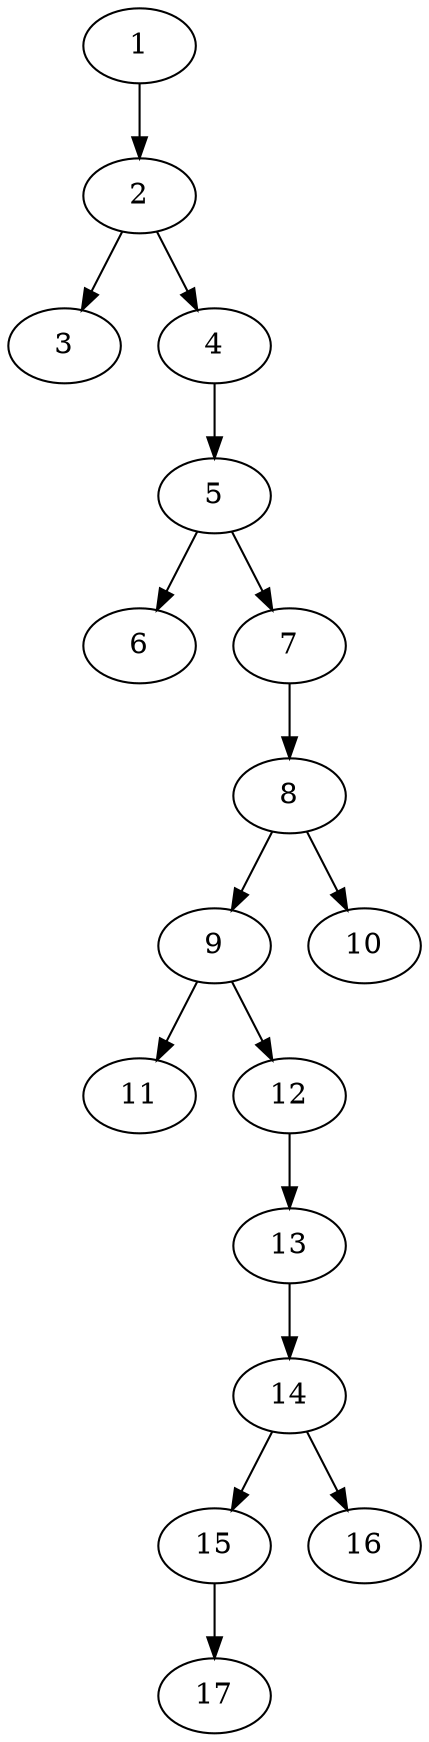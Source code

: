 // DAG (tier=1-easy, mode=compute, n=17, ccr=0.257, fat=0.366, density=0.235, regular=0.603, jump=0.098, mindata=262144, maxdata=2097152)
// DAG automatically generated by daggen at Sun Aug 24 16:33:32 2025
// /home/ermia/Project/Environments/daggen/bin/daggen --dot --ccr 0.257 --fat 0.366 --regular 0.603 --density 0.235 --jump 0.098 --mindata 262144 --maxdata 2097152 -n 17 
digraph G {
  1 [size="23997174181290", alpha="0.07", expect_size="11998587090645"]
  1 -> 2 [size ="734976278528"]
  2 [size="6976454853660770304", alpha="0.09", expect_size="3488227426830385152"]
  2 -> 3 [size ="29208763957248"]
  2 -> 4 [size ="29208763957248"]
  3 [size="1257250168646926336", alpha="0.20", expect_size="628625084323463168"]
  4 [size="69175516202595440", alpha="0.03", expect_size="34587758101297720"]
  4 -> 5 [size ="34466516959232"]
  5 [size="14596014919799000", alpha="0.13", expect_size="7298007459899500"]
  5 -> 6 [size ="12424275034112"]
  5 -> 7 [size ="12424275034112"]
  6 [size="14692780773204622", alpha="0.15", expect_size="7346390386602311"]
  7 [size="8041085914380890", alpha="0.07", expect_size="4020542957190445"]
  7 -> 8 [size ="3361222950912"]
  8 [size="18175766257282088", alpha="0.00", expect_size="9087883128641044"]
  8 -> 9 [size ="34059635916800"]
  8 -> 10 [size ="34059635916800"]
  9 [size="1832329551020032000", alpha="0.08", expect_size="916164775510016000"]
  9 -> 11 [size ="11979141939200"]
  9 -> 12 [size ="11979141939200"]
  10 [size="400124470164194", alpha="0.03", expect_size="200062235082097"]
  11 [size="25016370861165336", alpha="0.17", expect_size="12508185430582668"]
  12 [size="8448978778645856256", alpha="0.10", expect_size="4224489389322928128"]
  12 -> 13 [size ="33186348269568"]
  13 [size="545642944615415808", alpha="0.02", expect_size="272821472307707904"]
  13 -> 14 [size ="5341899128832"]
  14 [size="1193930745702252544", alpha="0.13", expect_size="596965372851126272"]
  14 -> 15 [size ="9003459411968"]
  14 -> 16 [size ="9003459411968"]
  15 [size="2715175455946710", alpha="0.03", expect_size="1357587727973355"]
  15 -> 17 [size ="2312110080000"]
  16 [size="1582437827847651328", alpha="0.00", expect_size="791218913923825664"]
  17 [size="411890210429015", alpha="0.04", expect_size="205945105214507"]
}